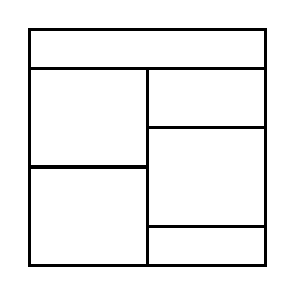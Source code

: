 \begin{tikzpicture}[very thick, scale=.5]
    \draw (0,5) rectangle (6,6);
    \draw (0,5/2) rectangle (3,5);
    \draw (0,0) rectangle (3,5/2);
    \draw (3,7/2) rectangle (6,5);
    \draw (3,1) rectangle (6,7/2);
    \draw (3,0) rectangle (6,1);
\end{tikzpicture}
